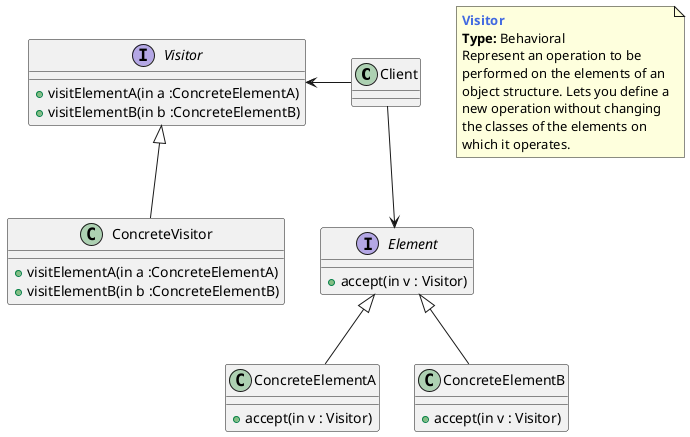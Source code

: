 /' VISITOR '/

@startuml Visitor

class Client

interface Visitor {
    + visitElementA(in a :ConcreteElementA)
    + visitElementB(in b :ConcreteElementB)
}

class ConcreteVisitor {
    + visitElementA(in a :ConcreteElementA)
    + visitElementB(in b :ConcreteElementB)
}

interface Element {
    + accept(in v : Visitor)
}

class ConcreteElementA {
    + accept(in v : Visitor)
}

class ConcreteElementB {
    + accept(in v : Visitor)
}

Visitor <- Client
Visitor <|-- ConcreteVisitor
Client --> Element
Element <|-- ConcreteElementA
Element <|-- ConcreteElementB

note as N1
    <b><color:royalBlue>Visitor</color></b>
    <b>Type:</b> Behavioral
    Represent an operation to be
    performed on the elements of an
    object structure. Lets you define a
    new operation without changing
    the classes of the elements on
    which it operates.
end note

@enduml
